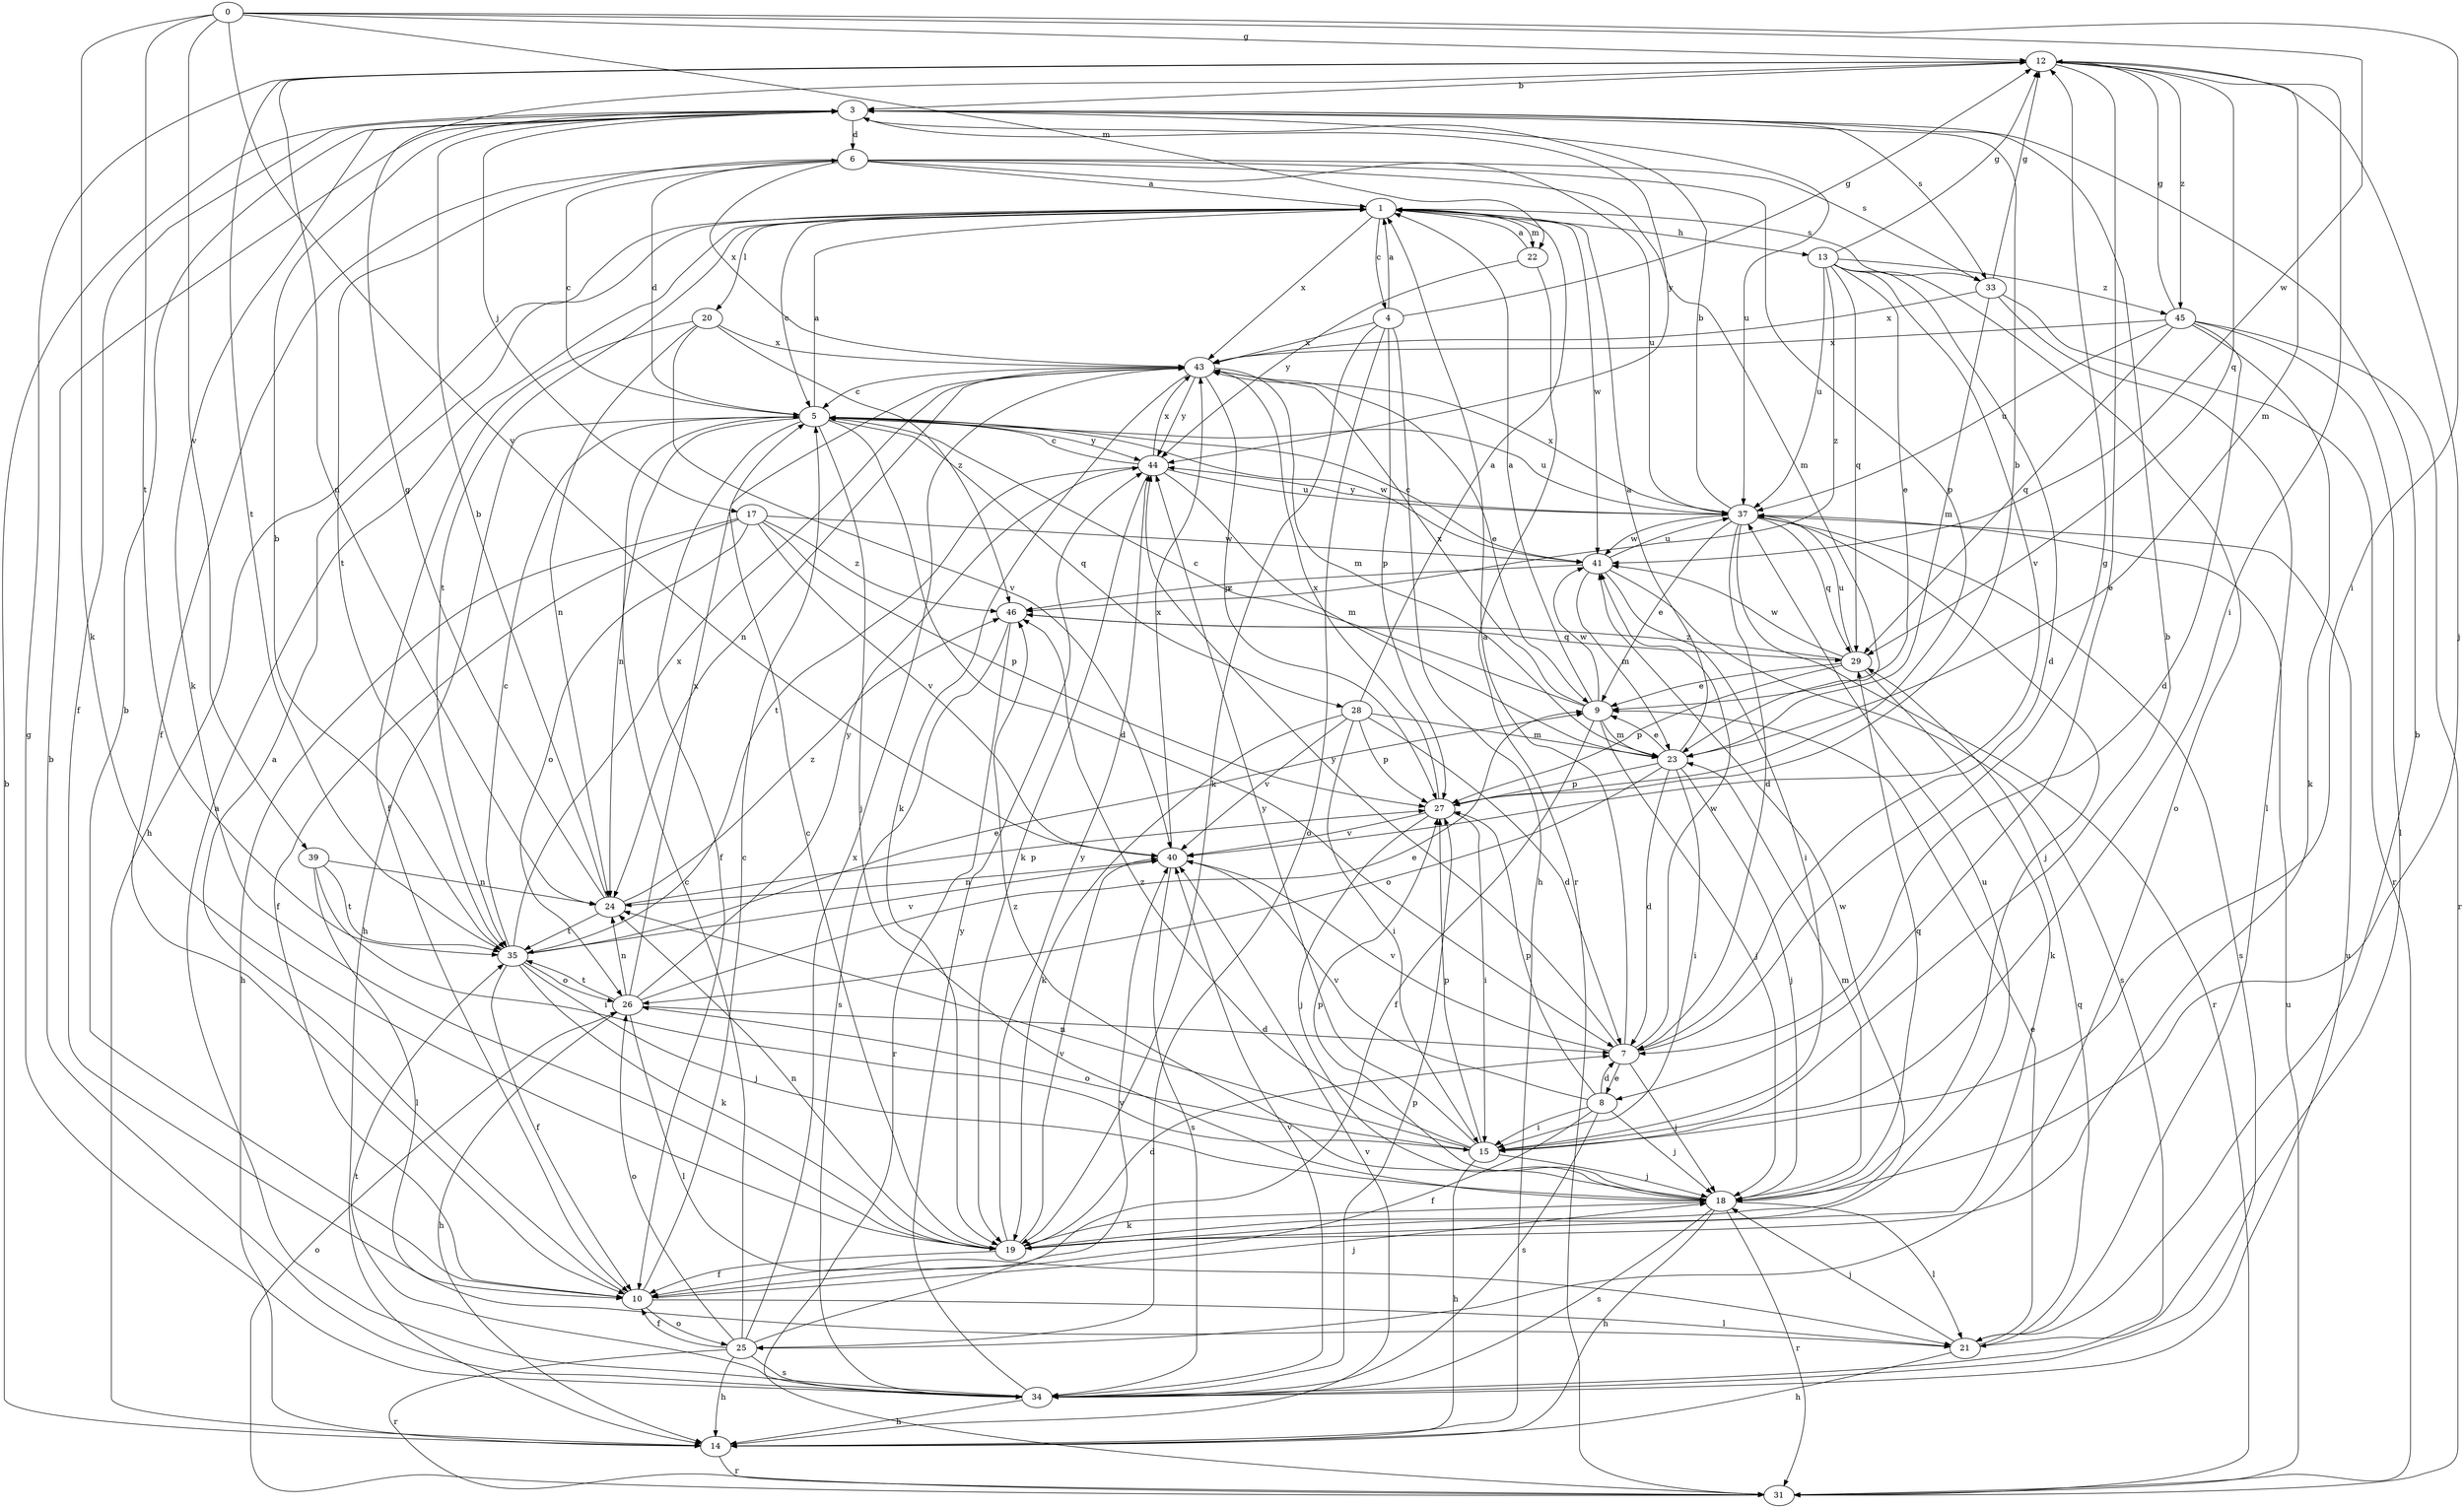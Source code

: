 strict digraph  {
0;
1;
3;
4;
5;
6;
7;
8;
9;
10;
12;
13;
14;
15;
17;
18;
19;
20;
21;
22;
23;
24;
25;
26;
27;
28;
29;
31;
33;
34;
35;
37;
39;
40;
41;
43;
44;
45;
46;
0 -> 12  [label=g];
0 -> 15  [label=i];
0 -> 19  [label=k];
0 -> 22  [label=m];
0 -> 35  [label=t];
0 -> 39  [label=v];
0 -> 40  [label=v];
0 -> 41  [label=w];
1 -> 4  [label=c];
1 -> 5  [label=c];
1 -> 13  [label=h];
1 -> 14  [label=h];
1 -> 20  [label=l];
1 -> 22  [label=m];
1 -> 33  [label=s];
1 -> 35  [label=t];
1 -> 41  [label=w];
1 -> 43  [label=x];
3 -> 6  [label=d];
3 -> 10  [label=f];
3 -> 17  [label=j];
3 -> 19  [label=k];
3 -> 33  [label=s];
3 -> 37  [label=u];
3 -> 44  [label=y];
4 -> 1  [label=a];
4 -> 12  [label=g];
4 -> 14  [label=h];
4 -> 19  [label=k];
4 -> 25  [label=o];
4 -> 27  [label=p];
4 -> 43  [label=x];
5 -> 1  [label=a];
5 -> 6  [label=d];
5 -> 7  [label=d];
5 -> 10  [label=f];
5 -> 14  [label=h];
5 -> 18  [label=j];
5 -> 24  [label=n];
5 -> 28  [label=q];
5 -> 37  [label=u];
5 -> 41  [label=w];
5 -> 44  [label=y];
6 -> 1  [label=a];
6 -> 5  [label=c];
6 -> 10  [label=f];
6 -> 23  [label=m];
6 -> 27  [label=p];
6 -> 33  [label=s];
6 -> 35  [label=t];
6 -> 37  [label=u];
6 -> 43  [label=x];
7 -> 1  [label=a];
7 -> 8  [label=e];
7 -> 12  [label=g];
7 -> 18  [label=j];
7 -> 40  [label=v];
7 -> 41  [label=w];
7 -> 44  [label=y];
8 -> 7  [label=d];
8 -> 10  [label=f];
8 -> 15  [label=i];
8 -> 18  [label=j];
8 -> 27  [label=p];
8 -> 34  [label=s];
8 -> 40  [label=v];
9 -> 1  [label=a];
9 -> 5  [label=c];
9 -> 10  [label=f];
9 -> 18  [label=j];
9 -> 23  [label=m];
9 -> 41  [label=w];
9 -> 43  [label=x];
10 -> 1  [label=a];
10 -> 3  [label=b];
10 -> 5  [label=c];
10 -> 18  [label=j];
10 -> 21  [label=l];
10 -> 25  [label=o];
12 -> 3  [label=b];
12 -> 8  [label=e];
12 -> 15  [label=i];
12 -> 18  [label=j];
12 -> 23  [label=m];
12 -> 24  [label=n];
12 -> 29  [label=q];
12 -> 35  [label=t];
12 -> 45  [label=z];
13 -> 7  [label=d];
13 -> 9  [label=e];
13 -> 12  [label=g];
13 -> 25  [label=o];
13 -> 29  [label=q];
13 -> 37  [label=u];
13 -> 40  [label=v];
13 -> 45  [label=z];
13 -> 46  [label=z];
14 -> 3  [label=b];
14 -> 31  [label=r];
14 -> 40  [label=v];
15 -> 3  [label=b];
15 -> 14  [label=h];
15 -> 18  [label=j];
15 -> 24  [label=n];
15 -> 26  [label=o];
15 -> 27  [label=p];
15 -> 44  [label=y];
15 -> 46  [label=z];
17 -> 10  [label=f];
17 -> 14  [label=h];
17 -> 26  [label=o];
17 -> 27  [label=p];
17 -> 40  [label=v];
17 -> 41  [label=w];
17 -> 46  [label=z];
18 -> 14  [label=h];
18 -> 19  [label=k];
18 -> 21  [label=l];
18 -> 23  [label=m];
18 -> 27  [label=p];
18 -> 29  [label=q];
18 -> 31  [label=r];
18 -> 34  [label=s];
18 -> 46  [label=z];
19 -> 5  [label=c];
19 -> 7  [label=d];
19 -> 10  [label=f];
19 -> 24  [label=n];
19 -> 37  [label=u];
19 -> 40  [label=v];
19 -> 41  [label=w];
19 -> 44  [label=y];
20 -> 10  [label=f];
20 -> 24  [label=n];
20 -> 40  [label=v];
20 -> 43  [label=x];
20 -> 46  [label=z];
21 -> 3  [label=b];
21 -> 9  [label=e];
21 -> 14  [label=h];
21 -> 18  [label=j];
21 -> 29  [label=q];
22 -> 1  [label=a];
22 -> 31  [label=r];
22 -> 44  [label=y];
23 -> 1  [label=a];
23 -> 7  [label=d];
23 -> 9  [label=e];
23 -> 15  [label=i];
23 -> 18  [label=j];
23 -> 26  [label=o];
23 -> 27  [label=p];
24 -> 3  [label=b];
24 -> 12  [label=g];
24 -> 27  [label=p];
24 -> 35  [label=t];
24 -> 46  [label=z];
25 -> 5  [label=c];
25 -> 10  [label=f];
25 -> 14  [label=h];
25 -> 26  [label=o];
25 -> 31  [label=r];
25 -> 34  [label=s];
25 -> 40  [label=v];
25 -> 43  [label=x];
26 -> 7  [label=d];
26 -> 9  [label=e];
26 -> 14  [label=h];
26 -> 21  [label=l];
26 -> 24  [label=n];
26 -> 35  [label=t];
26 -> 43  [label=x];
26 -> 44  [label=y];
27 -> 3  [label=b];
27 -> 15  [label=i];
27 -> 18  [label=j];
27 -> 40  [label=v];
27 -> 43  [label=x];
28 -> 1  [label=a];
28 -> 7  [label=d];
28 -> 15  [label=i];
28 -> 19  [label=k];
28 -> 23  [label=m];
28 -> 27  [label=p];
28 -> 40  [label=v];
29 -> 9  [label=e];
29 -> 19  [label=k];
29 -> 27  [label=p];
29 -> 37  [label=u];
29 -> 41  [label=w];
29 -> 46  [label=z];
31 -> 26  [label=o];
31 -> 37  [label=u];
33 -> 12  [label=g];
33 -> 21  [label=l];
33 -> 23  [label=m];
33 -> 31  [label=r];
33 -> 43  [label=x];
34 -> 1  [label=a];
34 -> 3  [label=b];
34 -> 12  [label=g];
34 -> 14  [label=h];
34 -> 27  [label=p];
34 -> 35  [label=t];
34 -> 37  [label=u];
34 -> 40  [label=v];
34 -> 44  [label=y];
35 -> 3  [label=b];
35 -> 5  [label=c];
35 -> 9  [label=e];
35 -> 10  [label=f];
35 -> 18  [label=j];
35 -> 19  [label=k];
35 -> 26  [label=o];
35 -> 40  [label=v];
35 -> 43  [label=x];
37 -> 3  [label=b];
37 -> 7  [label=d];
37 -> 9  [label=e];
37 -> 18  [label=j];
37 -> 29  [label=q];
37 -> 31  [label=r];
37 -> 34  [label=s];
37 -> 41  [label=w];
37 -> 43  [label=x];
37 -> 44  [label=y];
39 -> 15  [label=i];
39 -> 21  [label=l];
39 -> 24  [label=n];
39 -> 35  [label=t];
40 -> 24  [label=n];
40 -> 34  [label=s];
40 -> 43  [label=x];
41 -> 5  [label=c];
41 -> 15  [label=i];
41 -> 23  [label=m];
41 -> 34  [label=s];
41 -> 37  [label=u];
41 -> 46  [label=z];
43 -> 5  [label=c];
43 -> 9  [label=e];
43 -> 19  [label=k];
43 -> 23  [label=m];
43 -> 24  [label=n];
43 -> 27  [label=p];
43 -> 44  [label=y];
44 -> 5  [label=c];
44 -> 19  [label=k];
44 -> 23  [label=m];
44 -> 35  [label=t];
44 -> 37  [label=u];
44 -> 43  [label=x];
45 -> 7  [label=d];
45 -> 12  [label=g];
45 -> 19  [label=k];
45 -> 21  [label=l];
45 -> 29  [label=q];
45 -> 31  [label=r];
45 -> 37  [label=u];
45 -> 43  [label=x];
46 -> 29  [label=q];
46 -> 31  [label=r];
46 -> 34  [label=s];
}
